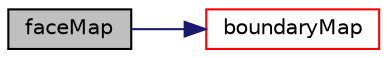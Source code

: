 digraph "faceMap"
{
  bgcolor="transparent";
  edge [fontname="Helvetica",fontsize="10",labelfontname="Helvetica",labelfontsize="10"];
  node [fontname="Helvetica",fontsize="10",shape=record];
  rankdir="LR";
  Node2725 [label="faceMap",height=0.2,width=0.4,color="black", fillcolor="grey75", style="filled", fontcolor="black"];
  Node2725 -> Node2726 [color="midnightblue",fontsize="10",style="solid",fontname="Helvetica"];
  Node2726 [label="boundaryMap",height=0.2,width=0.4,color="red",URL="$a28013.html#ab7e8bf1a222173677ddf72ea6cf8bff5",tooltip="Mapping from processor to procMesh boundary. "];
}
